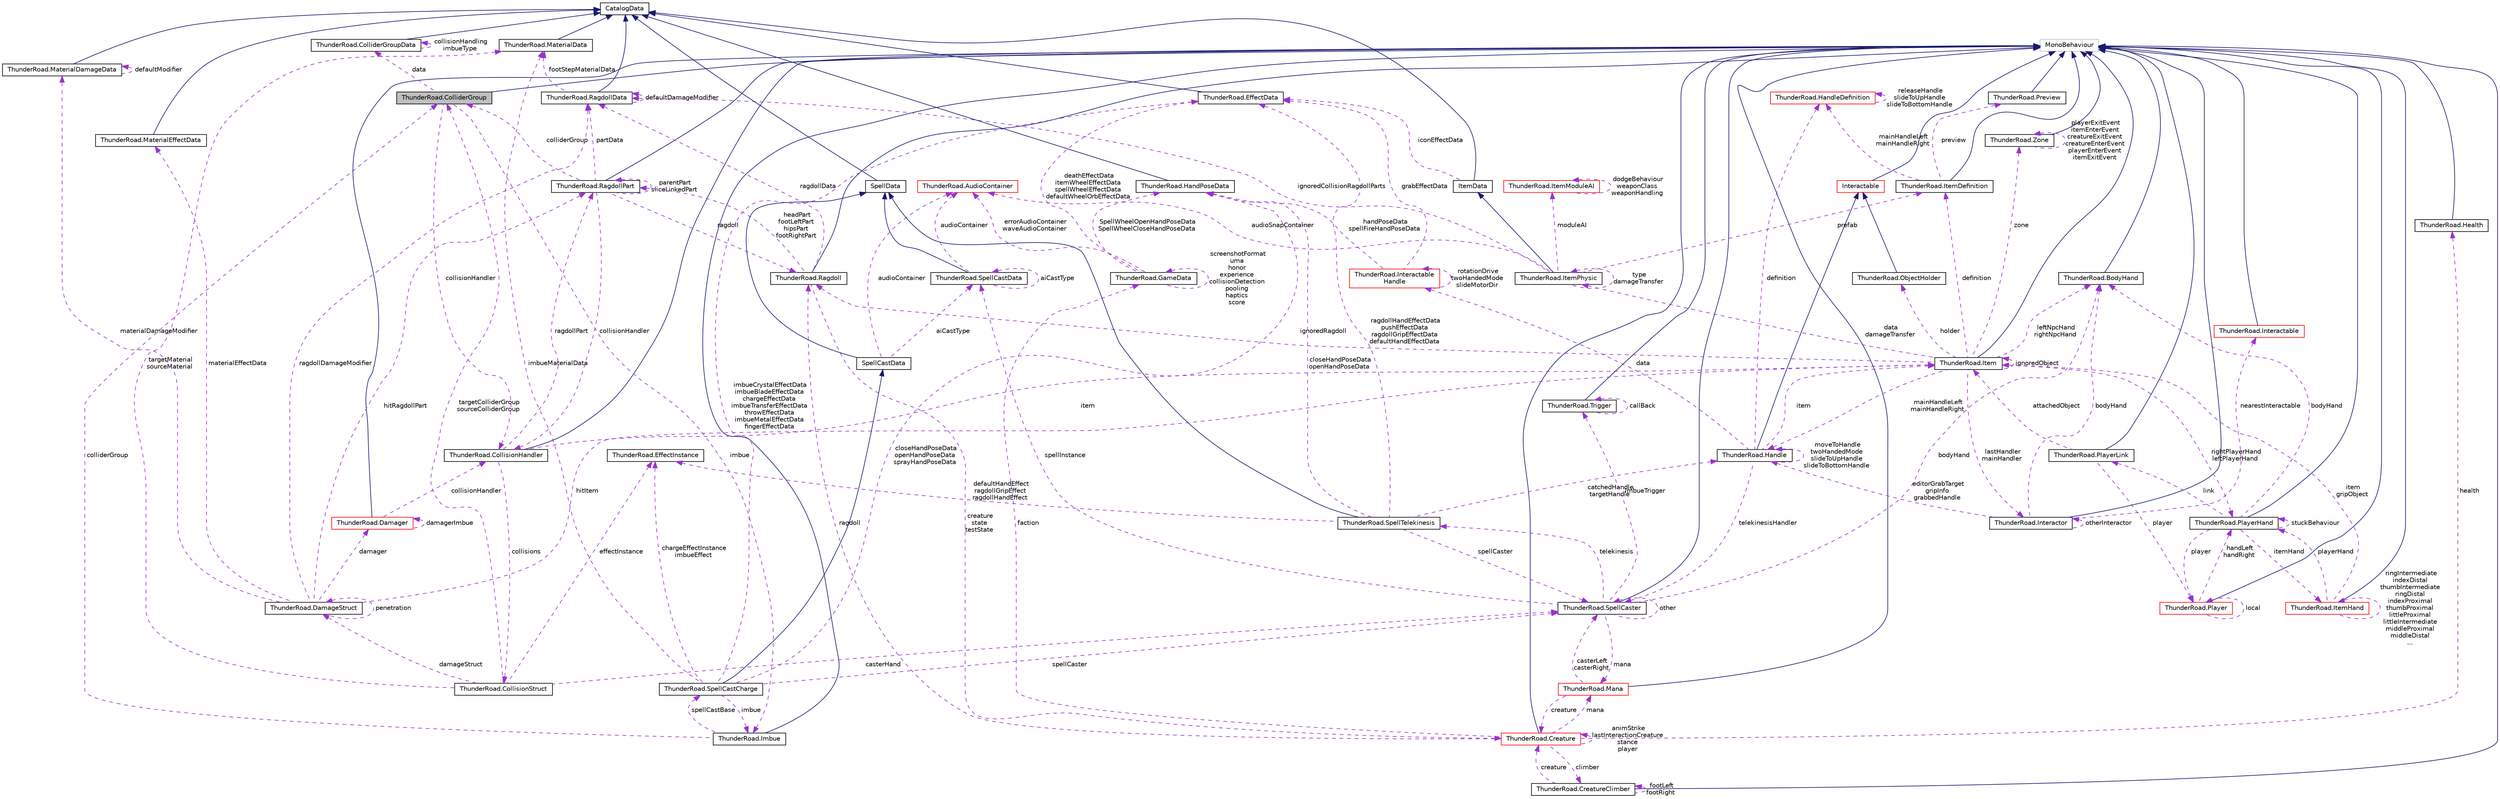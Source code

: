 digraph "ThunderRoad.ColliderGroup"
{
 // LATEX_PDF_SIZE
  edge [fontname="Helvetica",fontsize="10",labelfontname="Helvetica",labelfontsize="10"];
  node [fontname="Helvetica",fontsize="10",shape=record];
  Node1 [label="ThunderRoad.ColliderGroup",height=0.2,width=0.4,color="black", fillcolor="grey75", style="filled", fontcolor="black",tooltip="Class ColliderGroup. Implements the UnityEngine.MonoBehaviour"];
  Node2 -> Node1 [dir="back",color="midnightblue",fontsize="10",style="solid",fontname="Helvetica"];
  Node2 [label="MonoBehaviour",height=0.2,width=0.4,color="grey75", fillcolor="white", style="filled",tooltip=" "];
  Node3 -> Node1 [dir="back",color="darkorchid3",fontsize="10",style="dashed",label=" collisionHandler" ,fontname="Helvetica"];
  Node3 [label="ThunderRoad.CollisionHandler",height=0.2,width=0.4,color="black", fillcolor="white", style="filled",URL="$class_thunder_road_1_1_collision_handler.html",tooltip="Class CollisionHandler. Implements the UnityEngine.MonoBehaviour"];
  Node2 -> Node3 [dir="back",color="midnightblue",fontsize="10",style="solid",fontname="Helvetica"];
  Node4 -> Node3 [dir="back",color="darkorchid3",fontsize="10",style="dashed",label=" ragdollPart" ,fontname="Helvetica"];
  Node4 [label="ThunderRoad.RagdollPart",height=0.2,width=0.4,color="black", fillcolor="white", style="filled",URL="$class_thunder_road_1_1_ragdoll_part.html",tooltip="Class RagdollPart. Implements the UnityEngine.MonoBehaviour"];
  Node2 -> Node4 [dir="back",color="midnightblue",fontsize="10",style="solid",fontname="Helvetica"];
  Node3 -> Node4 [dir="back",color="darkorchid3",fontsize="10",style="dashed",label=" collisionHandler" ,fontname="Helvetica"];
  Node5 -> Node4 [dir="back",color="darkorchid3",fontsize="10",style="dashed",label=" partData" ,fontname="Helvetica"];
  Node5 [label="ThunderRoad.RagdollData",height=0.2,width=0.4,color="black", fillcolor="white", style="filled",URL="$class_thunder_road_1_1_ragdoll_data.html",tooltip="Class RagdollData. Implements the ThunderRoad.CatalogData"];
  Node6 -> Node5 [dir="back",color="midnightblue",fontsize="10",style="solid",fontname="Helvetica"];
  Node6 [label="CatalogData",height=0.2,width=0.4,color="black", fillcolor="white", style="filled",URL="$class_thunder_road_1_1_catalog_data.html",tooltip="Class CatalogData."];
  Node7 -> Node5 [dir="back",color="darkorchid3",fontsize="10",style="dashed",label=" footStepMaterialData" ,fontname="Helvetica"];
  Node7 [label="ThunderRoad.MaterialData",height=0.2,width=0.4,color="black", fillcolor="white", style="filled",URL="$class_thunder_road_1_1_material_data.html",tooltip="Class MaterialData. Implements the ThunderRoad.CatalogData"];
  Node6 -> Node7 [dir="back",color="midnightblue",fontsize="10",style="solid",fontname="Helvetica"];
  Node5 -> Node5 [dir="back",color="darkorchid3",fontsize="10",style="dashed",label=" defaultDamageModifier" ,fontname="Helvetica"];
  Node4 -> Node4 [dir="back",color="darkorchid3",fontsize="10",style="dashed",label=" parentPart\nsliceLinkedPart" ,fontname="Helvetica"];
  Node8 -> Node4 [dir="back",color="darkorchid3",fontsize="10",style="dashed",label=" ragdoll" ,fontname="Helvetica"];
  Node8 [label="ThunderRoad.Ragdoll",height=0.2,width=0.4,color="black", fillcolor="white", style="filled",URL="$class_thunder_road_1_1_ragdoll.html",tooltip="Class Ragdoll. Implements the UnityEngine.MonoBehaviour"];
  Node2 -> Node8 [dir="back",color="midnightblue",fontsize="10",style="solid",fontname="Helvetica"];
  Node5 -> Node8 [dir="back",color="darkorchid3",fontsize="10",style="dashed",label=" ragdollData" ,fontname="Helvetica"];
  Node4 -> Node8 [dir="back",color="darkorchid3",fontsize="10",style="dashed",label=" headPart\nfootLeftPart\nhipsPart\nfootRightPart" ,fontname="Helvetica"];
  Node9 -> Node8 [dir="back",color="darkorchid3",fontsize="10",style="dashed",label=" creature\nstate\ntestState" ,fontname="Helvetica"];
  Node9 [label="ThunderRoad.Creature",height=0.2,width=0.4,color="red", fillcolor="white", style="filled",URL="$class_thunder_road_1_1_creature.html",tooltip="Class Creature. Implements the UnityEngine.MonoBehaviour"];
  Node2 -> Node9 [dir="back",color="midnightblue",fontsize="10",style="solid",fontname="Helvetica"];
  Node10 -> Node9 [dir="back",color="darkorchid3",fontsize="10",style="dashed",label=" climber" ,fontname="Helvetica"];
  Node10 [label="ThunderRoad.CreatureClimber",height=0.2,width=0.4,color="black", fillcolor="white", style="filled",URL="$class_thunder_road_1_1_creature_climber.html",tooltip="Class CreatureClimber. Implements the UnityEngine.MonoBehaviour"];
  Node2 -> Node10 [dir="back",color="midnightblue",fontsize="10",style="solid",fontname="Helvetica"];
  Node10 -> Node10 [dir="back",color="darkorchid3",fontsize="10",style="dashed",label=" footLeft\nfootRight" ,fontname="Helvetica"];
  Node9 -> Node10 [dir="back",color="darkorchid3",fontsize="10",style="dashed",label=" creature" ,fontname="Helvetica"];
  Node11 -> Node9 [dir="back",color="darkorchid3",fontsize="10",style="dashed",label=" health" ,fontname="Helvetica"];
  Node11 [label="ThunderRoad.Health",height=0.2,width=0.4,color="black", fillcolor="white", style="filled",URL="$class_thunder_road_1_1_health.html",tooltip="Class Health. Implements the UnityEngine.MonoBehaviour"];
  Node2 -> Node11 [dir="back",color="midnightblue",fontsize="10",style="solid",fontname="Helvetica"];
  Node12 -> Node9 [dir="back",color="darkorchid3",fontsize="10",style="dashed",label=" faction" ,fontname="Helvetica"];
  Node12 [label="ThunderRoad.GameData",height=0.2,width=0.4,color="black", fillcolor="white", style="filled",URL="$class_thunder_road_1_1_game_data.html",tooltip="Class GameData."];
  Node12 -> Node12 [dir="back",color="darkorchid3",fontsize="10",style="dashed",label=" screenshotFormat\numa\nhonor\nexperience\ncollisionDetection\npooling\nhaptics\nscore" ,fontname="Helvetica"];
  Node13 -> Node12 [dir="back",color="darkorchid3",fontsize="10",style="dashed",label=" deathEffectData\nitemWheelEffectData\nspellWheelEffectData\ndefaultWheelOrbEffectData" ,fontname="Helvetica"];
  Node13 [label="ThunderRoad.EffectData",height=0.2,width=0.4,color="black", fillcolor="white", style="filled",URL="$class_thunder_road_1_1_effect_data.html",tooltip="Class EffectData. Implements the ThunderRoad.CatalogData"];
  Node6 -> Node13 [dir="back",color="midnightblue",fontsize="10",style="solid",fontname="Helvetica"];
  Node14 -> Node12 [dir="back",color="darkorchid3",fontsize="10",style="dashed",label=" SpellWheelOpenHandPoseData\nSpellWheelCloseHandPoseData" ,fontname="Helvetica"];
  Node14 [label="ThunderRoad.HandPoseData",height=0.2,width=0.4,color="black", fillcolor="white", style="filled",URL="$class_thunder_road_1_1_hand_pose_data.html",tooltip="Class HandPoseData. Implements the ThunderRoad.CatalogData"];
  Node6 -> Node14 [dir="back",color="midnightblue",fontsize="10",style="solid",fontname="Helvetica"];
  Node15 -> Node12 [dir="back",color="darkorchid3",fontsize="10",style="dashed",label=" errorAudioContainer\nwaveAudioContainer" ,fontname="Helvetica"];
  Node15 [label="ThunderRoad.AudioContainer",height=0.2,width=0.4,color="red", fillcolor="white", style="filled",URL="$class_thunder_road_1_1_audio_container.html",tooltip="Class AudioContainer. Implements the UnityEngine.ScriptableObject"];
  Node8 -> Node9 [dir="back",color="darkorchid3",fontsize="10",style="dashed",label=" ragdoll" ,fontname="Helvetica"];
  Node9 -> Node9 [dir="back",color="darkorchid3",fontsize="10",style="dashed",label=" animStrike\nlastInteractionCreature\nstance\nplayer" ,fontname="Helvetica"];
  Node45 -> Node9 [dir="back",color="darkorchid3",fontsize="10",style="dashed",label=" mana" ,fontname="Helvetica"];
  Node45 [label="ThunderRoad.Mana",height=0.2,width=0.4,color="red", fillcolor="white", style="filled",URL="$class_thunder_road_1_1_mana.html",tooltip="Class Mana. Implements the UnityEngine.MonoBehaviour"];
  Node2 -> Node45 [dir="back",color="midnightblue",fontsize="10",style="solid",fontname="Helvetica"];
  Node40 -> Node45 [dir="back",color="darkorchid3",fontsize="10",style="dashed",label=" casterLeft\ncasterRight" ,fontname="Helvetica"];
  Node40 [label="ThunderRoad.SpellCaster",height=0.2,width=0.4,color="black", fillcolor="white", style="filled",URL="$class_thunder_road_1_1_spell_caster.html",tooltip="Class SpellCaster. Implements the UnityEngine.MonoBehaviour"];
  Node2 -> Node40 [dir="back",color="midnightblue",fontsize="10",style="solid",fontname="Helvetica"];
  Node41 -> Node40 [dir="back",color="darkorchid3",fontsize="10",style="dashed",label=" telekinesis" ,fontname="Helvetica"];
  Node41 [label="ThunderRoad.SpellTelekinesis",height=0.2,width=0.4,color="black", fillcolor="white", style="filled",URL="$class_thunder_road_1_1_spell_telekinesis.html",tooltip="Class SpellTelekinesis. Implements the ThunderRoad.SpellData"];
  Node42 -> Node41 [dir="back",color="midnightblue",fontsize="10",style="solid",fontname="Helvetica"];
  Node42 [label="SpellData",height=0.2,width=0.4,color="black", fillcolor="white", style="filled",URL="$class_thunder_road_1_1_spell_data.html",tooltip="Class SpellData. Implements the ThunderRoad.CatalogData"];
  Node6 -> Node42 [dir="back",color="midnightblue",fontsize="10",style="solid",fontname="Helvetica"];
  Node13 -> Node41 [dir="back",color="darkorchid3",fontsize="10",style="dashed",label=" ragdollHandEffectData\npushEffectData\nragdollGripEffectData\ndefaultHandEffectData" ,fontname="Helvetica"];
  Node14 -> Node41 [dir="back",color="darkorchid3",fontsize="10",style="dashed",label=" closeHandPoseData\nopenHandPoseData" ,fontname="Helvetica"];
  Node40 -> Node41 [dir="back",color="darkorchid3",fontsize="10",style="dashed",label=" spellCaster" ,fontname="Helvetica"];
  Node28 -> Node41 [dir="back",color="darkorchid3",fontsize="10",style="dashed",label=" catchedHandle\ntargetHandle" ,fontname="Helvetica"];
  Node28 [label="ThunderRoad.Handle",height=0.2,width=0.4,color="black", fillcolor="white", style="filled",URL="$class_thunder_road_1_1_handle.html",tooltip="Class Handle. Implements the ThunderRoad.Interactable"];
  Node29 -> Node28 [dir="back",color="midnightblue",fontsize="10",style="solid",fontname="Helvetica"];
  Node29 [label="Interactable",height=0.2,width=0.4,color="red", fillcolor="white", style="filled",URL="$class_thunder_road_1_1_interactable.html",tooltip="Class Interactable. Implements the UnityEngine.MonoBehaviour"];
  Node2 -> Node29 [dir="back",color="midnightblue",fontsize="10",style="solid",fontname="Helvetica"];
  Node35 -> Node28 [dir="back",color="darkorchid3",fontsize="10",style="dashed",label=" definition" ,fontname="Helvetica"];
  Node35 [label="ThunderRoad.HandleDefinition",height=0.2,width=0.4,color="red", fillcolor="white", style="filled",URL="$class_thunder_road_1_1_handle_definition.html",tooltip="Class HandleDefinition. Implements the ThunderRoad.InteractableDefinition"];
  Node35 -> Node35 [dir="back",color="darkorchid3",fontsize="10",style="dashed",label=" releaseHandle\nslideToUpHandle\nslideToBottomHandle" ,fontname="Helvetica"];
  Node38 -> Node28 [dir="back",color="darkorchid3",fontsize="10",style="dashed",label=" data" ,fontname="Helvetica"];
  Node38 [label="ThunderRoad.Interactable\lHandle",height=0.2,width=0.4,color="red", fillcolor="white", style="filled",URL="$class_thunder_road_1_1_interactable_handle.html",tooltip="Class InteractableHandle. Implements the ThunderRoad.InteractableData"];
  Node13 -> Node38 [dir="back",color="darkorchid3",fontsize="10",style="dashed",label=" grabEffectData" ,fontname="Helvetica"];
  Node38 -> Node38 [dir="back",color="darkorchid3",fontsize="10",style="dashed",label=" rotationDrive\ntwoHandedMode\nslideMotorDir" ,fontname="Helvetica"];
  Node14 -> Node38 [dir="back",color="darkorchid3",fontsize="10",style="dashed",label=" handPoseData\nspellFireHandPoseData" ,fontname="Helvetica"];
  Node40 -> Node28 [dir="back",color="darkorchid3",fontsize="10",style="dashed",label=" telekinesisHandler" ,fontname="Helvetica"];
  Node28 -> Node28 [dir="back",color="darkorchid3",fontsize="10",style="dashed",label=" moveToHandle\ntwoHandedMode\nslideToUpHandle\nslideToBottomHandle" ,fontname="Helvetica"];
  Node26 -> Node28 [dir="back",color="darkorchid3",fontsize="10",style="dashed",label=" item" ,fontname="Helvetica"];
  Node26 [label="ThunderRoad.Item",height=0.2,width=0.4,color="black", fillcolor="white", style="filled",URL="$class_thunder_road_1_1_item.html",tooltip="Class Item. Implements the UnityEngine.MonoBehaviour"];
  Node2 -> Node26 [dir="back",color="midnightblue",fontsize="10",style="solid",fontname="Helvetica"];
  Node27 -> Node26 [dir="back",color="darkorchid3",fontsize="10",style="dashed",label=" lastHandler\nmainHandler" ,fontname="Helvetica"];
  Node27 [label="ThunderRoad.Interactor",height=0.2,width=0.4,color="black", fillcolor="white", style="filled",URL="$class_thunder_road_1_1_interactor.html",tooltip="Class Interactor. Implements the UnityEngine.MonoBehaviour"];
  Node2 -> Node27 [dir="back",color="midnightblue",fontsize="10",style="solid",fontname="Helvetica"];
  Node27 -> Node27 [dir="back",color="darkorchid3",fontsize="10",style="dashed",label=" otherInteractor" ,fontname="Helvetica"];
  Node28 -> Node27 [dir="back",color="darkorchid3",fontsize="10",style="dashed",label=" editorGrabTarget\ngripInfo\ngrabbedHandle" ,fontname="Helvetica"];
  Node49 -> Node27 [dir="back",color="darkorchid3",fontsize="10",style="dashed",label=" nearestInteractable" ,fontname="Helvetica"];
  Node49 [label="ThunderRoad.Interactable",height=0.2,width=0.4,color="red", fillcolor="white", style="filled",URL="$class_thunder_road_1_1_interactable.html",tooltip="Class Interactable. Implements the UnityEngine.MonoBehaviour"];
  Node2 -> Node49 [dir="back",color="midnightblue",fontsize="10",style="solid",fontname="Helvetica"];
  Node48 -> Node27 [dir="back",color="darkorchid3",fontsize="10",style="dashed",label=" bodyHand" ,fontname="Helvetica"];
  Node48 [label="ThunderRoad.BodyHand",height=0.2,width=0.4,color="black", fillcolor="white", style="filled",URL="$class_thunder_road_1_1_body_hand.html",tooltip="Class BodyHand. Implements the UnityEngine.MonoBehaviour"];
  Node2 -> Node48 [dir="back",color="midnightblue",fontsize="10",style="solid",fontname="Helvetica"];
  Node50 -> Node26 [dir="back",color="darkorchid3",fontsize="10",style="dashed",label=" definition" ,fontname="Helvetica"];
  Node50 [label="ThunderRoad.ItemDefinition",height=0.2,width=0.4,color="black", fillcolor="white", style="filled",URL="$class_thunder_road_1_1_item_definition.html",tooltip="Class ItemDefinition. Implements the UnityEngine.MonoBehaviour"];
  Node2 -> Node50 [dir="back",color="midnightblue",fontsize="10",style="solid",fontname="Helvetica"];
  Node35 -> Node50 [dir="back",color="darkorchid3",fontsize="10",style="dashed",label=" mainHandleLeft\nmainHandleRight" ,fontname="Helvetica"];
  Node51 -> Node50 [dir="back",color="darkorchid3",fontsize="10",style="dashed",label=" preview" ,fontname="Helvetica"];
  Node51 [label="ThunderRoad.Preview",height=0.2,width=0.4,color="black", fillcolor="white", style="filled",URL="$class_thunder_road_1_1_preview.html",tooltip="Class Preview. Implements the UnityEngine.MonoBehaviour"];
  Node2 -> Node51 [dir="back",color="midnightblue",fontsize="10",style="solid",fontname="Helvetica"];
  Node8 -> Node26 [dir="back",color="darkorchid3",fontsize="10",style="dashed",label=" ignoredRagdoll" ,fontname="Helvetica"];
  Node52 -> Node26 [dir="back",color="darkorchid3",fontsize="10",style="dashed",label=" data\ndamageTransfer" ,fontname="Helvetica"];
  Node52 [label="ThunderRoad.ItemPhysic",height=0.2,width=0.4,color="black", fillcolor="white", style="filled",URL="$class_thunder_road_1_1_item_physic.html",tooltip="Class ItemPhysic. Implements the ThunderRoad.ItemData"];
  Node53 -> Node52 [dir="back",color="midnightblue",fontsize="10",style="solid",fontname="Helvetica"];
  Node53 [label="ItemData",height=0.2,width=0.4,color="black", fillcolor="white", style="filled",URL="$class_thunder_road_1_1_item_data.html",tooltip="Class ItemData. Implements the ThunderRoad.CatalogData"];
  Node6 -> Node53 [dir="back",color="midnightblue",fontsize="10",style="solid",fontname="Helvetica"];
  Node13 -> Node53 [dir="back",color="darkorchid3",fontsize="10",style="dashed",label=" iconEffectData" ,fontname="Helvetica"];
  Node5 -> Node52 [dir="back",color="darkorchid3",fontsize="10",style="dashed",label=" ignoredCollisionRagdollParts" ,fontname="Helvetica"];
  Node50 -> Node52 [dir="back",color="darkorchid3",fontsize="10",style="dashed",label=" prefab" ,fontname="Helvetica"];
  Node15 -> Node52 [dir="back",color="darkorchid3",fontsize="10",style="dashed",label=" audioSnapContainer" ,fontname="Helvetica"];
  Node52 -> Node52 [dir="back",color="darkorchid3",fontsize="10",style="dashed",label=" type\ndamageTransfer" ,fontname="Helvetica"];
  Node54 -> Node52 [dir="back",color="darkorchid3",fontsize="10",style="dashed",label=" moduleAI" ,fontname="Helvetica"];
  Node54 [label="ThunderRoad.ItemModuleAI",height=0.2,width=0.4,color="red", fillcolor="white", style="filled",URL="$class_thunder_road_1_1_item_module_a_i.html",tooltip="Class ItemModuleAI. Implements the ThunderRoad.ItemModule"];
  Node54 -> Node54 [dir="back",color="darkorchid3",fontsize="10",style="dashed",label=" dodgeBehaviour\nweaponClass\nweaponHandling" ,fontname="Helvetica"];
  Node56 -> Node26 [dir="back",color="darkorchid3",fontsize="10",style="dashed",label=" holder" ,fontname="Helvetica"];
  Node56 [label="ThunderRoad.ObjectHolder",height=0.2,width=0.4,color="black", fillcolor="white", style="filled",URL="$class_thunder_road_1_1_object_holder.html",tooltip="Class ObjectHolder. Implements the ThunderRoad.Interactable"];
  Node29 -> Node56 [dir="back",color="midnightblue",fontsize="10",style="solid",fontname="Helvetica"];
  Node28 -> Node26 [dir="back",color="darkorchid3",fontsize="10",style="dashed",label=" mainHandleLeft\nmainHandleRight" ,fontname="Helvetica"];
  Node26 -> Node26 [dir="back",color="darkorchid3",fontsize="10",style="dashed",label=" ignoredObject" ,fontname="Helvetica"];
  Node57 -> Node26 [dir="back",color="darkorchid3",fontsize="10",style="dashed",label=" zone" ,fontname="Helvetica"];
  Node57 [label="ThunderRoad.Zone",height=0.2,width=0.4,color="black", fillcolor="white", style="filled",URL="$class_thunder_road_1_1_zone.html",tooltip="Class Zone. Implements the UnityEngine.MonoBehaviour"];
  Node2 -> Node57 [dir="back",color="midnightblue",fontsize="10",style="solid",fontname="Helvetica"];
  Node57 -> Node57 [dir="back",color="darkorchid3",fontsize="10",style="dashed",label=" playerExitEvent\nitemEnterEvent\ncreatureExitEvent\ncreatureEnterEvent\nplayerEnterEvent\nitemExitEvent" ,fontname="Helvetica"];
  Node48 -> Node26 [dir="back",color="darkorchid3",fontsize="10",style="dashed",label=" leftNpcHand\nrightNpcHand" ,fontname="Helvetica"];
  Node58 -> Node26 [dir="back",color="darkorchid3",fontsize="10",style="dashed",label=" rightPlayerHand\nleftPlayerHand" ,fontname="Helvetica"];
  Node58 [label="ThunderRoad.PlayerHand",height=0.2,width=0.4,color="black", fillcolor="white", style="filled",URL="$class_thunder_road_1_1_player_hand.html",tooltip="Class PlayerHand. Implements the UnityEngine.MonoBehaviour"];
  Node2 -> Node58 [dir="back",color="midnightblue",fontsize="10",style="solid",fontname="Helvetica"];
  Node24 -> Node58 [dir="back",color="darkorchid3",fontsize="10",style="dashed",label=" player" ,fontname="Helvetica"];
  Node24 [label="ThunderRoad.Player",height=0.2,width=0.4,color="red", fillcolor="white", style="filled",URL="$class_thunder_road_1_1_player.html",tooltip="Class Player. Implements the UnityEngine.MonoBehaviour"];
  Node2 -> Node24 [dir="back",color="midnightblue",fontsize="10",style="solid",fontname="Helvetica"];
  Node24 -> Node24 [dir="back",color="darkorchid3",fontsize="10",style="dashed",label=" local" ,fontname="Helvetica"];
  Node58 -> Node24 [dir="back",color="darkorchid3",fontsize="10",style="dashed",label=" handLeft\nhandRight" ,fontname="Helvetica"];
  Node59 -> Node58 [dir="back",color="darkorchid3",fontsize="10",style="dashed",label=" link" ,fontname="Helvetica"];
  Node59 [label="ThunderRoad.PlayerLink",height=0.2,width=0.4,color="black", fillcolor="white", style="filled",URL="$class_thunder_road_1_1_player_link.html",tooltip="Class PlayerLink. Implements the UnityEngine.MonoBehaviour"];
  Node2 -> Node59 [dir="back",color="midnightblue",fontsize="10",style="solid",fontname="Helvetica"];
  Node24 -> Node59 [dir="back",color="darkorchid3",fontsize="10",style="dashed",label=" player" ,fontname="Helvetica"];
  Node26 -> Node59 [dir="back",color="darkorchid3",fontsize="10",style="dashed",label=" attachedObject" ,fontname="Helvetica"];
  Node60 -> Node58 [dir="back",color="darkorchid3",fontsize="10",style="dashed",label=" itemHand" ,fontname="Helvetica"];
  Node60 [label="ThunderRoad.ItemHand",height=0.2,width=0.4,color="red", fillcolor="white", style="filled",URL="$class_thunder_road_1_1_item_hand.html",tooltip="Class ItemHand. Implements the UnityEngine.MonoBehaviour"];
  Node2 -> Node60 [dir="back",color="midnightblue",fontsize="10",style="solid",fontname="Helvetica"];
  Node60 -> Node60 [dir="back",color="darkorchid3",fontsize="10",style="dashed",label=" ringIntermediate\nindexDistal\nthumbIntermediate\nringDistal\nindexProximal\nthumbProximal\nlittleProximal\nlittleIntermediate\nmiddleProximal\nmiddleDistal\n..." ,fontname="Helvetica"];
  Node26 -> Node60 [dir="back",color="darkorchid3",fontsize="10",style="dashed",label=" item\ngripObject" ,fontname="Helvetica"];
  Node58 -> Node60 [dir="back",color="darkorchid3",fontsize="10",style="dashed",label=" playerHand" ,fontname="Helvetica"];
  Node48 -> Node58 [dir="back",color="darkorchid3",fontsize="10",style="dashed",label=" bodyHand" ,fontname="Helvetica"];
  Node58 -> Node58 [dir="back",color="darkorchid3",fontsize="10",style="dashed",label=" stuckBehaviour" ,fontname="Helvetica"];
  Node43 -> Node41 [dir="back",color="darkorchid3",fontsize="10",style="dashed",label=" defaultHandEffect\nragdollGripEffect\nragdollHandEffect" ,fontname="Helvetica"];
  Node43 [label="ThunderRoad.EffectInstance",height=0.2,width=0.4,color="black", fillcolor="white", style="filled",URL="$class_thunder_road_1_1_effect_instance.html",tooltip="Class EffectInstance."];
  Node40 -> Node40 [dir="back",color="darkorchid3",fontsize="10",style="dashed",label=" other" ,fontname="Helvetica"];
  Node44 -> Node40 [dir="back",color="darkorchid3",fontsize="10",style="dashed",label=" spellInstance" ,fontname="Helvetica"];
  Node44 [label="ThunderRoad.SpellCastData",height=0.2,width=0.4,color="black", fillcolor="white", style="filled",URL="$class_thunder_road_1_1_spell_cast_data.html",tooltip="Class SpellCastData. Implements the ThunderRoad.SpellData"];
  Node42 -> Node44 [dir="back",color="midnightblue",fontsize="10",style="solid",fontname="Helvetica"];
  Node15 -> Node44 [dir="back",color="darkorchid3",fontsize="10",style="dashed",label=" audioContainer" ,fontname="Helvetica"];
  Node44 -> Node44 [dir="back",color="darkorchid3",fontsize="10",style="dashed",label=" aiCastType" ,fontname="Helvetica"];
  Node45 -> Node40 [dir="back",color="darkorchid3",fontsize="10",style="dashed",label=" mana" ,fontname="Helvetica"];
  Node47 -> Node40 [dir="back",color="darkorchid3",fontsize="10",style="dashed",label=" imbueTrigger" ,fontname="Helvetica"];
  Node47 [label="ThunderRoad.Trigger",height=0.2,width=0.4,color="black", fillcolor="white", style="filled",URL="$class_thunder_road_1_1_trigger.html",tooltip="Class Trigger. Implements the UnityEngine.MonoBehaviour"];
  Node2 -> Node47 [dir="back",color="midnightblue",fontsize="10",style="solid",fontname="Helvetica"];
  Node47 -> Node47 [dir="back",color="darkorchid3",fontsize="10",style="dashed",label=" callBack" ,fontname="Helvetica"];
  Node48 -> Node40 [dir="back",color="darkorchid3",fontsize="10",style="dashed",label=" bodyHand" ,fontname="Helvetica"];
  Node9 -> Node45 [dir="back",color="darkorchid3",fontsize="10",style="dashed",label=" creature" ,fontname="Helvetica"];
  Node1 -> Node4 [dir="back",color="darkorchid3",fontsize="10",style="dashed",label=" colliderGroup" ,fontname="Helvetica"];
  Node77 -> Node3 [dir="back",color="darkorchid3",fontsize="10",style="dashed",label=" collisions" ,fontname="Helvetica"];
  Node77 [label="ThunderRoad.CollisionStruct",height=0.2,width=0.4,color="black", fillcolor="white", style="filled",URL="$struct_thunder_road_1_1_collision_struct.html",tooltip="Struct CollisionStruct"];
  Node7 -> Node77 [dir="back",color="darkorchid3",fontsize="10",style="dashed",label=" targetMaterial\nsourceMaterial" ,fontname="Helvetica"];
  Node40 -> Node77 [dir="back",color="darkorchid3",fontsize="10",style="dashed",label=" casterHand" ,fontname="Helvetica"];
  Node43 -> Node77 [dir="back",color="darkorchid3",fontsize="10",style="dashed",label=" effectInstance" ,fontname="Helvetica"];
  Node1 -> Node77 [dir="back",color="darkorchid3",fontsize="10",style="dashed",label=" targetColliderGroup\nsourceColliderGroup" ,fontname="Helvetica"];
  Node78 -> Node77 [dir="back",color="darkorchid3",fontsize="10",style="dashed",label=" damageStruct" ,fontname="Helvetica"];
  Node78 [label="ThunderRoad.DamageStruct",height=0.2,width=0.4,color="black", fillcolor="white", style="filled",URL="$struct_thunder_road_1_1_damage_struct.html",tooltip="Struct DamageStruct"];
  Node5 -> Node78 [dir="back",color="darkorchid3",fontsize="10",style="dashed",label=" ragdollDamageModifier" ,fontname="Helvetica"];
  Node4 -> Node78 [dir="back",color="darkorchid3",fontsize="10",style="dashed",label=" hitRagdollPart" ,fontname="Helvetica"];
  Node79 -> Node78 [dir="back",color="darkorchid3",fontsize="10",style="dashed",label=" materialDamageModifier" ,fontname="Helvetica"];
  Node79 [label="ThunderRoad.MaterialDamageData",height=0.2,width=0.4,color="black", fillcolor="white", style="filled",URL="$class_thunder_road_1_1_material_damage_data.html",tooltip="Class MaterialDamageData. Implements the ThunderRoad.CatalogData"];
  Node6 -> Node79 [dir="back",color="midnightblue",fontsize="10",style="solid",fontname="Helvetica"];
  Node79 -> Node79 [dir="back",color="darkorchid3",fontsize="10",style="dashed",label=" defaultModifier" ,fontname="Helvetica"];
  Node80 -> Node78 [dir="back",color="darkorchid3",fontsize="10",style="dashed",label=" damager" ,fontname="Helvetica"];
  Node80 [label="ThunderRoad.Damager",height=0.2,width=0.4,color="red", fillcolor="white", style="filled",URL="$class_thunder_road_1_1_damager.html",tooltip="Class Damager. Implements the UnityEngine.MonoBehaviour"];
  Node2 -> Node80 [dir="back",color="midnightblue",fontsize="10",style="solid",fontname="Helvetica"];
  Node3 -> Node80 [dir="back",color="darkorchid3",fontsize="10",style="dashed",label=" collisionHandler" ,fontname="Helvetica"];
  Node80 -> Node80 [dir="back",color="darkorchid3",fontsize="10",style="dashed",label=" damagerImbue" ,fontname="Helvetica"];
  Node83 -> Node78 [dir="back",color="darkorchid3",fontsize="10",style="dashed",label=" materialEffectData" ,fontname="Helvetica"];
  Node83 [label="ThunderRoad.MaterialEffectData",height=0.2,width=0.4,color="black", fillcolor="white", style="filled",URL="$class_thunder_road_1_1_material_effect_data.html",tooltip="Class MaterialEffectData. Implements the ThunderRoad.CatalogData"];
  Node6 -> Node83 [dir="back",color="midnightblue",fontsize="10",style="solid",fontname="Helvetica"];
  Node26 -> Node78 [dir="back",color="darkorchid3",fontsize="10",style="dashed",label=" hitItem" ,fontname="Helvetica"];
  Node78 -> Node78 [dir="back",color="darkorchid3",fontsize="10",style="dashed",label=" penetration" ,fontname="Helvetica"];
  Node26 -> Node3 [dir="back",color="darkorchid3",fontsize="10",style="dashed",label=" item" ,fontname="Helvetica"];
  Node89 -> Node1 [dir="back",color="darkorchid3",fontsize="10",style="dashed",label=" data" ,fontname="Helvetica"];
  Node89 [label="ThunderRoad.ColliderGroupData",height=0.2,width=0.4,color="black", fillcolor="white", style="filled",URL="$class_thunder_road_1_1_collider_group_data.html",tooltip="Class ColliderGroupData. Implements the ThunderRoad.CatalogData"];
  Node6 -> Node89 [dir="back",color="midnightblue",fontsize="10",style="solid",fontname="Helvetica"];
  Node89 -> Node89 [dir="back",color="darkorchid3",fontsize="10",style="dashed",label=" collisionHandling\nimbueType" ,fontname="Helvetica"];
  Node90 -> Node1 [dir="back",color="darkorchid3",fontsize="10",style="dashed",label=" imbue" ,fontname="Helvetica"];
  Node90 [label="ThunderRoad.Imbue",height=0.2,width=0.4,color="black", fillcolor="white", style="filled",URL="$class_thunder_road_1_1_imbue.html",tooltip="Class Imbue. Implements the UnityEngine.MonoBehaviour"];
  Node2 -> Node90 [dir="back",color="midnightblue",fontsize="10",style="solid",fontname="Helvetica"];
  Node1 -> Node90 [dir="back",color="darkorchid3",fontsize="10",style="dashed",label=" colliderGroup" ,fontname="Helvetica"];
  Node91 -> Node90 [dir="back",color="darkorchid3",fontsize="10",style="dashed",label=" spellCastBase" ,fontname="Helvetica"];
  Node91 [label="ThunderRoad.SpellCastCharge",height=0.2,width=0.4,color="black", fillcolor="white", style="filled",URL="$class_thunder_road_1_1_spell_cast_charge.html",tooltip="Class SpellCastCharge. Implements the ThunderRoad.SpellCastData"];
  Node92 -> Node91 [dir="back",color="midnightblue",fontsize="10",style="solid",fontname="Helvetica"];
  Node92 [label="SpellCastData",height=0.2,width=0.4,color="black", fillcolor="white", style="filled",URL="$class_thunder_road_1_1_spell_cast_data.html",tooltip="Class SpellCastData. Implements the ThunderRoad.SpellData"];
  Node42 -> Node92 [dir="back",color="midnightblue",fontsize="10",style="solid",fontname="Helvetica"];
  Node15 -> Node92 [dir="back",color="darkorchid3",fontsize="10",style="dashed",label=" audioContainer" ,fontname="Helvetica"];
  Node44 -> Node92 [dir="back",color="darkorchid3",fontsize="10",style="dashed",label=" aiCastType" ,fontname="Helvetica"];
  Node7 -> Node91 [dir="back",color="darkorchid3",fontsize="10",style="dashed",label=" imbueMaterialData" ,fontname="Helvetica"];
  Node13 -> Node91 [dir="back",color="darkorchid3",fontsize="10",style="dashed",label=" imbueCrystalEffectData\nimbueBladeEffectData\nchargeEffectData\nimbueTransferEffectData\nthrowEffectData\nimbueMetalEffectData\nfingerEffectData" ,fontname="Helvetica"];
  Node14 -> Node91 [dir="back",color="darkorchid3",fontsize="10",style="dashed",label=" closeHandPoseData\nopenHandPoseData\nsprayHandPoseData" ,fontname="Helvetica"];
  Node40 -> Node91 [dir="back",color="darkorchid3",fontsize="10",style="dashed",label=" spellCaster" ,fontname="Helvetica"];
  Node90 -> Node91 [dir="back",color="darkorchid3",fontsize="10",style="dashed",label=" imbue" ,fontname="Helvetica"];
  Node43 -> Node91 [dir="back",color="darkorchid3",fontsize="10",style="dashed",label=" chargeEffectInstance\nimbueEffect" ,fontname="Helvetica"];
}

